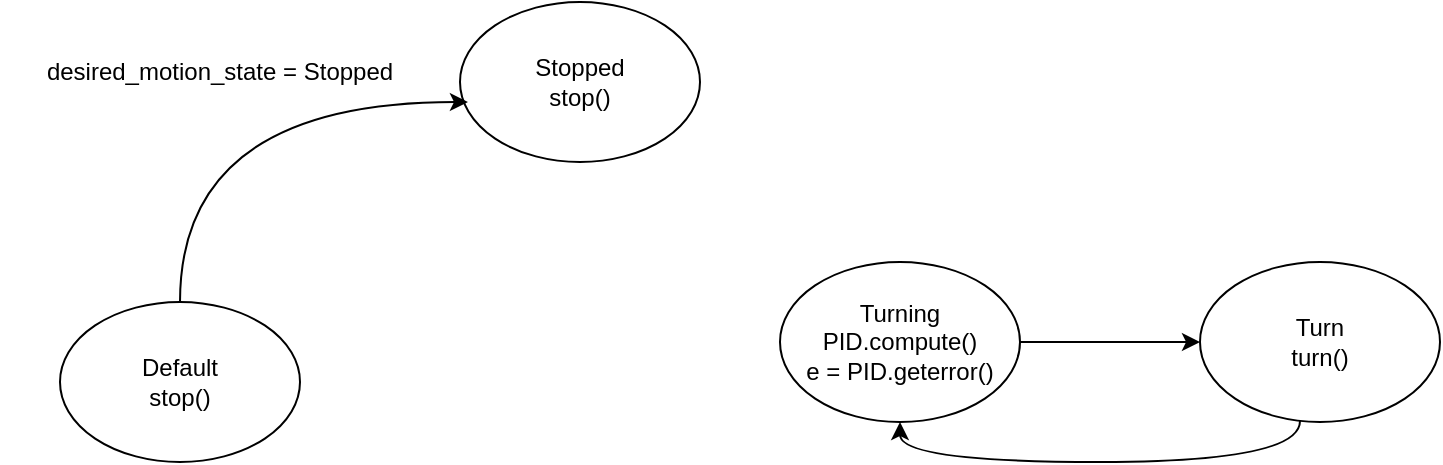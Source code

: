 <mxfile version="24.2.7" type="github">
  <diagram name="Page-1" id="vFwo0hFjRwJ0brIeQsAi">
    <mxGraphModel dx="1434" dy="696" grid="1" gridSize="10" guides="1" tooltips="1" connect="1" arrows="1" fold="1" page="1" pageScale="1" pageWidth="850" pageHeight="1100" math="0" shadow="0">
      <root>
        <mxCell id="0" />
        <mxCell id="1" parent="0" />
        <mxCell id="PVeV4i3x_uw7YTpKDgrW-3" value="&lt;div&gt;Default&lt;/div&gt;&lt;div&gt;stop()&lt;br&gt;&lt;/div&gt;" style="ellipse;whiteSpace=wrap;html=1;" vertex="1" parent="1">
          <mxGeometry x="150" y="250" width="120" height="80" as="geometry" />
        </mxCell>
        <mxCell id="PVeV4i3x_uw7YTpKDgrW-12" style="edgeStyle=orthogonalEdgeStyle;rounded=0;orthogonalLoop=1;jettySize=auto;html=1;" edge="1" parent="1" source="PVeV4i3x_uw7YTpKDgrW-4" target="PVeV4i3x_uw7YTpKDgrW-11">
          <mxGeometry relative="1" as="geometry" />
        </mxCell>
        <mxCell id="PVeV4i3x_uw7YTpKDgrW-4" value="&lt;div&gt;Turning&lt;/div&gt;&lt;div&gt;PID.compute()&lt;br&gt;&lt;/div&gt;&lt;div&gt;e = PID.geterror()&lt;br&gt;&lt;/div&gt;" style="ellipse;whiteSpace=wrap;html=1;" vertex="1" parent="1">
          <mxGeometry x="510" y="230" width="120" height="80" as="geometry" />
        </mxCell>
        <mxCell id="PVeV4i3x_uw7YTpKDgrW-5" value="&lt;div&gt;Stopped&lt;/div&gt;stop()" style="ellipse;whiteSpace=wrap;html=1;" vertex="1" parent="1">
          <mxGeometry x="350" y="100" width="120" height="80" as="geometry" />
        </mxCell>
        <mxCell id="PVeV4i3x_uw7YTpKDgrW-6" style="edgeStyle=orthogonalEdgeStyle;rounded=0;orthogonalLoop=1;jettySize=auto;html=1;entryX=0.033;entryY=0.625;entryDx=0;entryDy=0;entryPerimeter=0;curved=1;" edge="1" parent="1" source="PVeV4i3x_uw7YTpKDgrW-3" target="PVeV4i3x_uw7YTpKDgrW-5">
          <mxGeometry relative="1" as="geometry">
            <Array as="points">
              <mxPoint x="210" y="150" />
            </Array>
          </mxGeometry>
        </mxCell>
        <mxCell id="PVeV4i3x_uw7YTpKDgrW-7" value="desired_motion_state = Stopped" style="text;html=1;align=center;verticalAlign=middle;whiteSpace=wrap;rounded=0;" vertex="1" parent="1">
          <mxGeometry x="120" y="120" width="220" height="30" as="geometry" />
        </mxCell>
        <mxCell id="PVeV4i3x_uw7YTpKDgrW-14" style="edgeStyle=orthogonalEdgeStyle;rounded=0;orthogonalLoop=1;jettySize=auto;html=1;entryX=0.5;entryY=1;entryDx=0;entryDy=0;curved=1;" edge="1" parent="1" source="PVeV4i3x_uw7YTpKDgrW-11" target="PVeV4i3x_uw7YTpKDgrW-4">
          <mxGeometry relative="1" as="geometry">
            <Array as="points">
              <mxPoint x="770" y="330" />
              <mxPoint x="570" y="330" />
            </Array>
          </mxGeometry>
        </mxCell>
        <mxCell id="PVeV4i3x_uw7YTpKDgrW-11" value="&lt;div&gt;Turn&lt;/div&gt;&lt;div&gt;turn()&lt;br&gt;&lt;/div&gt;" style="ellipse;whiteSpace=wrap;html=1;" vertex="1" parent="1">
          <mxGeometry x="720" y="230" width="120" height="80" as="geometry" />
        </mxCell>
      </root>
    </mxGraphModel>
  </diagram>
</mxfile>
